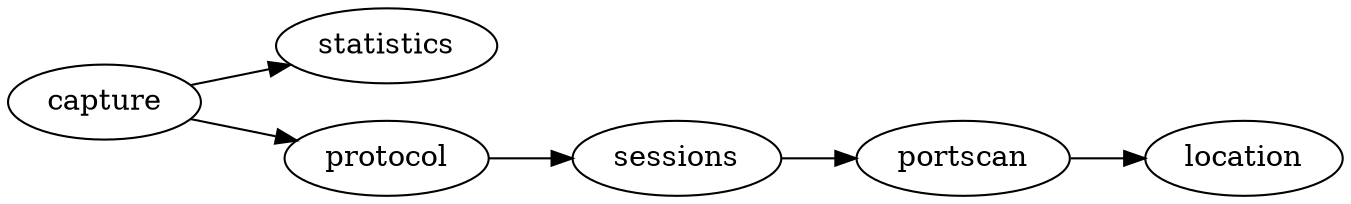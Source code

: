 digraph flow {
    rankdir="LR";
    capture -> statistics;
    capture -> protocol -> sessions -> portscan -> location;
}
